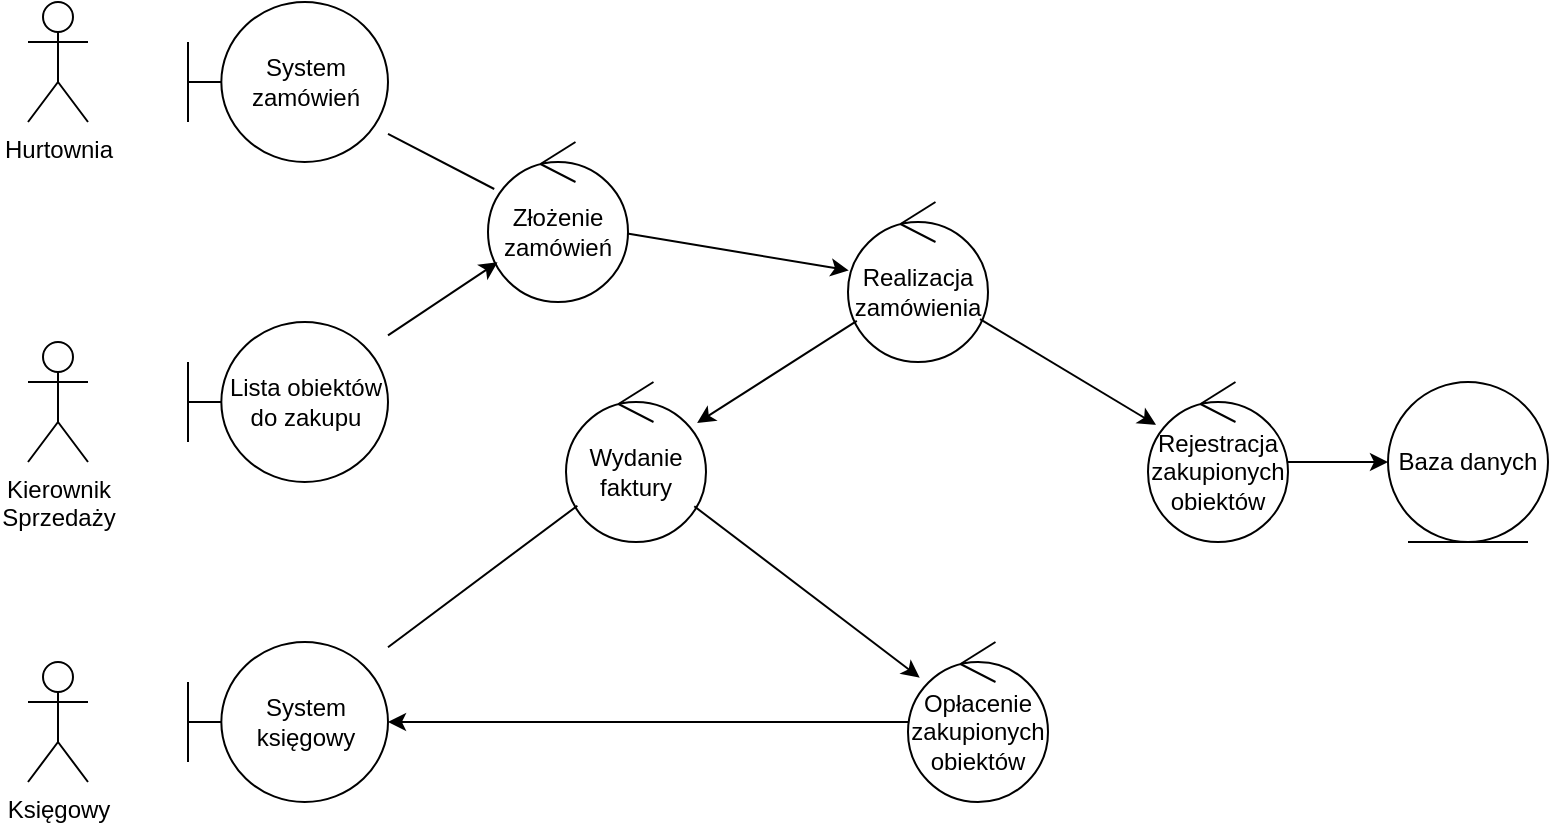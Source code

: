 <mxfile version="26.1.3">
  <diagram id="W9SWec9v347MRh-1x0kp" name="Strona-1">
    <mxGraphModel dx="1434" dy="746" grid="1" gridSize="10" guides="1" tooltips="1" connect="1" arrows="1" fold="1" page="1" pageScale="1" pageWidth="827" pageHeight="1169" math="0" shadow="0">
      <root>
        <mxCell id="0" />
        <mxCell id="1" parent="0" />
        <mxCell id="syStxAr2tAMvpP7afRM2-1" value="Hurtownia" style="shape=umlActor;verticalLabelPosition=bottom;verticalAlign=top;html=1;" vertex="1" parent="1">
          <mxGeometry x="40" y="100" width="30" height="60" as="geometry" />
        </mxCell>
        <mxCell id="syStxAr2tAMvpP7afRM2-2" value="Księgowy" style="shape=umlActor;verticalLabelPosition=bottom;verticalAlign=top;html=1;" vertex="1" parent="1">
          <mxGeometry x="40" y="430" width="30" height="60" as="geometry" />
        </mxCell>
        <mxCell id="syStxAr2tAMvpP7afRM2-3" value="Kierownik&lt;div&gt;Sprzedaży&lt;/div&gt;" style="shape=umlActor;verticalLabelPosition=bottom;verticalAlign=top;html=1;" vertex="1" parent="1">
          <mxGeometry x="40" y="270" width="30" height="60" as="geometry" />
        </mxCell>
        <mxCell id="syStxAr2tAMvpP7afRM2-4" value="System księgowy" style="shape=umlBoundary;whiteSpace=wrap;html=1;" vertex="1" parent="1">
          <mxGeometry x="120" y="420" width="100" height="80" as="geometry" />
        </mxCell>
        <mxCell id="syStxAr2tAMvpP7afRM2-5" value="System zamówień" style="shape=umlBoundary;whiteSpace=wrap;html=1;" vertex="1" parent="1">
          <mxGeometry x="120" y="100" width="100" height="80" as="geometry" />
        </mxCell>
        <mxCell id="syStxAr2tAMvpP7afRM2-6" value="Lista obiektów do zakupu" style="shape=umlBoundary;whiteSpace=wrap;html=1;" vertex="1" parent="1">
          <mxGeometry x="120" y="260" width="100" height="80" as="geometry" />
        </mxCell>
        <mxCell id="syStxAr2tAMvpP7afRM2-7" value="Złożenie zamówień" style="ellipse;shape=umlControl;whiteSpace=wrap;html=1;" vertex="1" parent="1">
          <mxGeometry x="270" y="170" width="70" height="80" as="geometry" />
        </mxCell>
        <mxCell id="syStxAr2tAMvpP7afRM2-8" value="" style="endArrow=classic;html=1;rounded=0;" edge="1" parent="1" source="syStxAr2tAMvpP7afRM2-6" target="syStxAr2tAMvpP7afRM2-7">
          <mxGeometry width="50" height="50" relative="1" as="geometry">
            <mxPoint x="350" y="310" as="sourcePoint" />
            <mxPoint x="400" y="260" as="targetPoint" />
          </mxGeometry>
        </mxCell>
        <mxCell id="syStxAr2tAMvpP7afRM2-9" value="" style="endArrow=none;html=1;rounded=0;" edge="1" parent="1" source="syStxAr2tAMvpP7afRM2-7" target="syStxAr2tAMvpP7afRM2-5">
          <mxGeometry width="50" height="50" relative="1" as="geometry">
            <mxPoint x="350" y="310" as="sourcePoint" />
            <mxPoint x="400" y="260" as="targetPoint" />
          </mxGeometry>
        </mxCell>
        <mxCell id="syStxAr2tAMvpP7afRM2-10" value="Baza danych" style="ellipse;shape=umlEntity;whiteSpace=wrap;html=1;" vertex="1" parent="1">
          <mxGeometry x="720" y="290" width="80" height="80" as="geometry" />
        </mxCell>
        <mxCell id="syStxAr2tAMvpP7afRM2-11" value="Rejestracja zakupionych obiektów" style="ellipse;shape=umlControl;whiteSpace=wrap;html=1;" vertex="1" parent="1">
          <mxGeometry x="600" y="290" width="70" height="80" as="geometry" />
        </mxCell>
        <mxCell id="syStxAr2tAMvpP7afRM2-12" value="Opłacenie zakupionych obiektów" style="ellipse;shape=umlControl;whiteSpace=wrap;html=1;" vertex="1" parent="1">
          <mxGeometry x="480" y="420" width="70" height="80" as="geometry" />
        </mxCell>
        <mxCell id="syStxAr2tAMvpP7afRM2-13" value="Wydanie faktury" style="ellipse;shape=umlControl;whiteSpace=wrap;html=1;" vertex="1" parent="1">
          <mxGeometry x="309" y="290" width="70" height="80" as="geometry" />
        </mxCell>
        <mxCell id="syStxAr2tAMvpP7afRM2-14" value="" style="endArrow=classic;html=1;rounded=0;" edge="1" parent="1" source="syStxAr2tAMvpP7afRM2-11" target="syStxAr2tAMvpP7afRM2-10">
          <mxGeometry width="50" height="50" relative="1" as="geometry">
            <mxPoint x="680" y="380" as="sourcePoint" />
            <mxPoint x="440" y="260" as="targetPoint" />
          </mxGeometry>
        </mxCell>
        <mxCell id="syStxAr2tAMvpP7afRM2-15" value="" style="endArrow=classic;html=1;rounded=0;" edge="1" parent="1" source="syStxAr2tAMvpP7afRM2-12" target="syStxAr2tAMvpP7afRM2-4">
          <mxGeometry width="50" height="50" relative="1" as="geometry">
            <mxPoint x="390" y="310" as="sourcePoint" />
            <mxPoint x="440" y="260" as="targetPoint" />
          </mxGeometry>
        </mxCell>
        <mxCell id="syStxAr2tAMvpP7afRM2-18" value="" style="endArrow=classic;html=1;rounded=0;" edge="1" parent="1" source="syStxAr2tAMvpP7afRM2-13" target="syStxAr2tAMvpP7afRM2-12">
          <mxGeometry width="50" height="50" relative="1" as="geometry">
            <mxPoint x="390" y="350" as="sourcePoint" />
            <mxPoint x="470" y="470" as="targetPoint" />
          </mxGeometry>
        </mxCell>
        <mxCell id="syStxAr2tAMvpP7afRM2-19" value="" style="endArrow=none;html=1;rounded=0;" edge="1" parent="1" source="syStxAr2tAMvpP7afRM2-13" target="syStxAr2tAMvpP7afRM2-4">
          <mxGeometry width="50" height="50" relative="1" as="geometry">
            <mxPoint x="390" y="310" as="sourcePoint" />
            <mxPoint x="440" y="260" as="targetPoint" />
          </mxGeometry>
        </mxCell>
        <mxCell id="syStxAr2tAMvpP7afRM2-20" value="Realizacja zamówienia" style="ellipse;shape=umlControl;whiteSpace=wrap;html=1;" vertex="1" parent="1">
          <mxGeometry x="450" y="200" width="70" height="80" as="geometry" />
        </mxCell>
        <mxCell id="syStxAr2tAMvpP7afRM2-21" value="" style="endArrow=classic;html=1;rounded=0;" edge="1" parent="1" source="syStxAr2tAMvpP7afRM2-7" target="syStxAr2tAMvpP7afRM2-20">
          <mxGeometry width="50" height="50" relative="1" as="geometry">
            <mxPoint x="390" y="310" as="sourcePoint" />
            <mxPoint x="440" y="260" as="targetPoint" />
          </mxGeometry>
        </mxCell>
        <mxCell id="syStxAr2tAMvpP7afRM2-22" value="" style="endArrow=classic;html=1;rounded=0;" edge="1" parent="1" source="syStxAr2tAMvpP7afRM2-20" target="syStxAr2tAMvpP7afRM2-11">
          <mxGeometry width="50" height="50" relative="1" as="geometry">
            <mxPoint x="390" y="310" as="sourcePoint" />
            <mxPoint x="440" y="260" as="targetPoint" />
          </mxGeometry>
        </mxCell>
        <mxCell id="syStxAr2tAMvpP7afRM2-23" value="" style="endArrow=classic;html=1;rounded=0;" edge="1" parent="1" source="syStxAr2tAMvpP7afRM2-20" target="syStxAr2tAMvpP7afRM2-13">
          <mxGeometry width="50" height="50" relative="1" as="geometry">
            <mxPoint x="390" y="310" as="sourcePoint" />
            <mxPoint x="440" y="260" as="targetPoint" />
          </mxGeometry>
        </mxCell>
      </root>
    </mxGraphModel>
  </diagram>
</mxfile>
